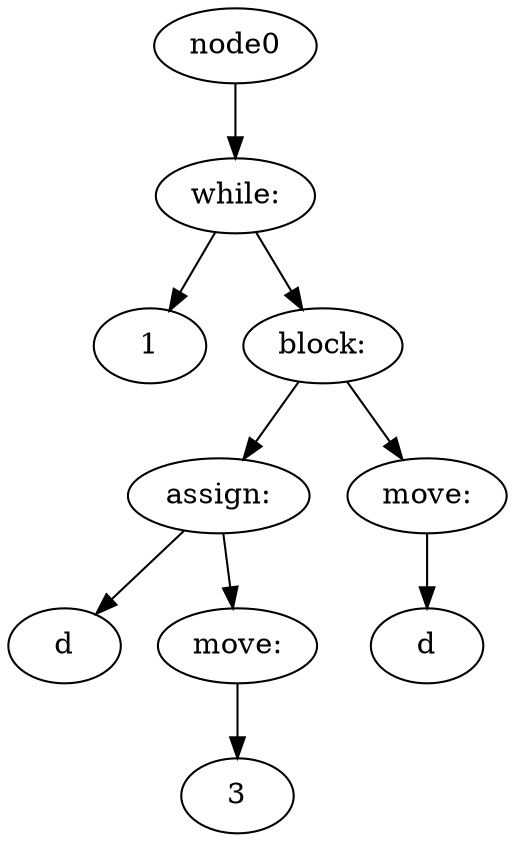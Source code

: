 digraph G {
node36 [ label = "while:"];
node0 -> node36;
node28 [ label = "1"];
node36 -> node28;
node29 [ label = "block:" ];
node36 -> node29;
node33 [ label = "assign:"];
node29 -> node33;
node30 [ label = "d"];
node33 -> node30;
node32 [ label = "move:"];
node33 -> node32;
node31 [ label = "3"];
node32 -> node31;
node35 [ label = "move:"];
node29 -> node35;
node34 [ label = "d"];
node35 -> node34;

}
